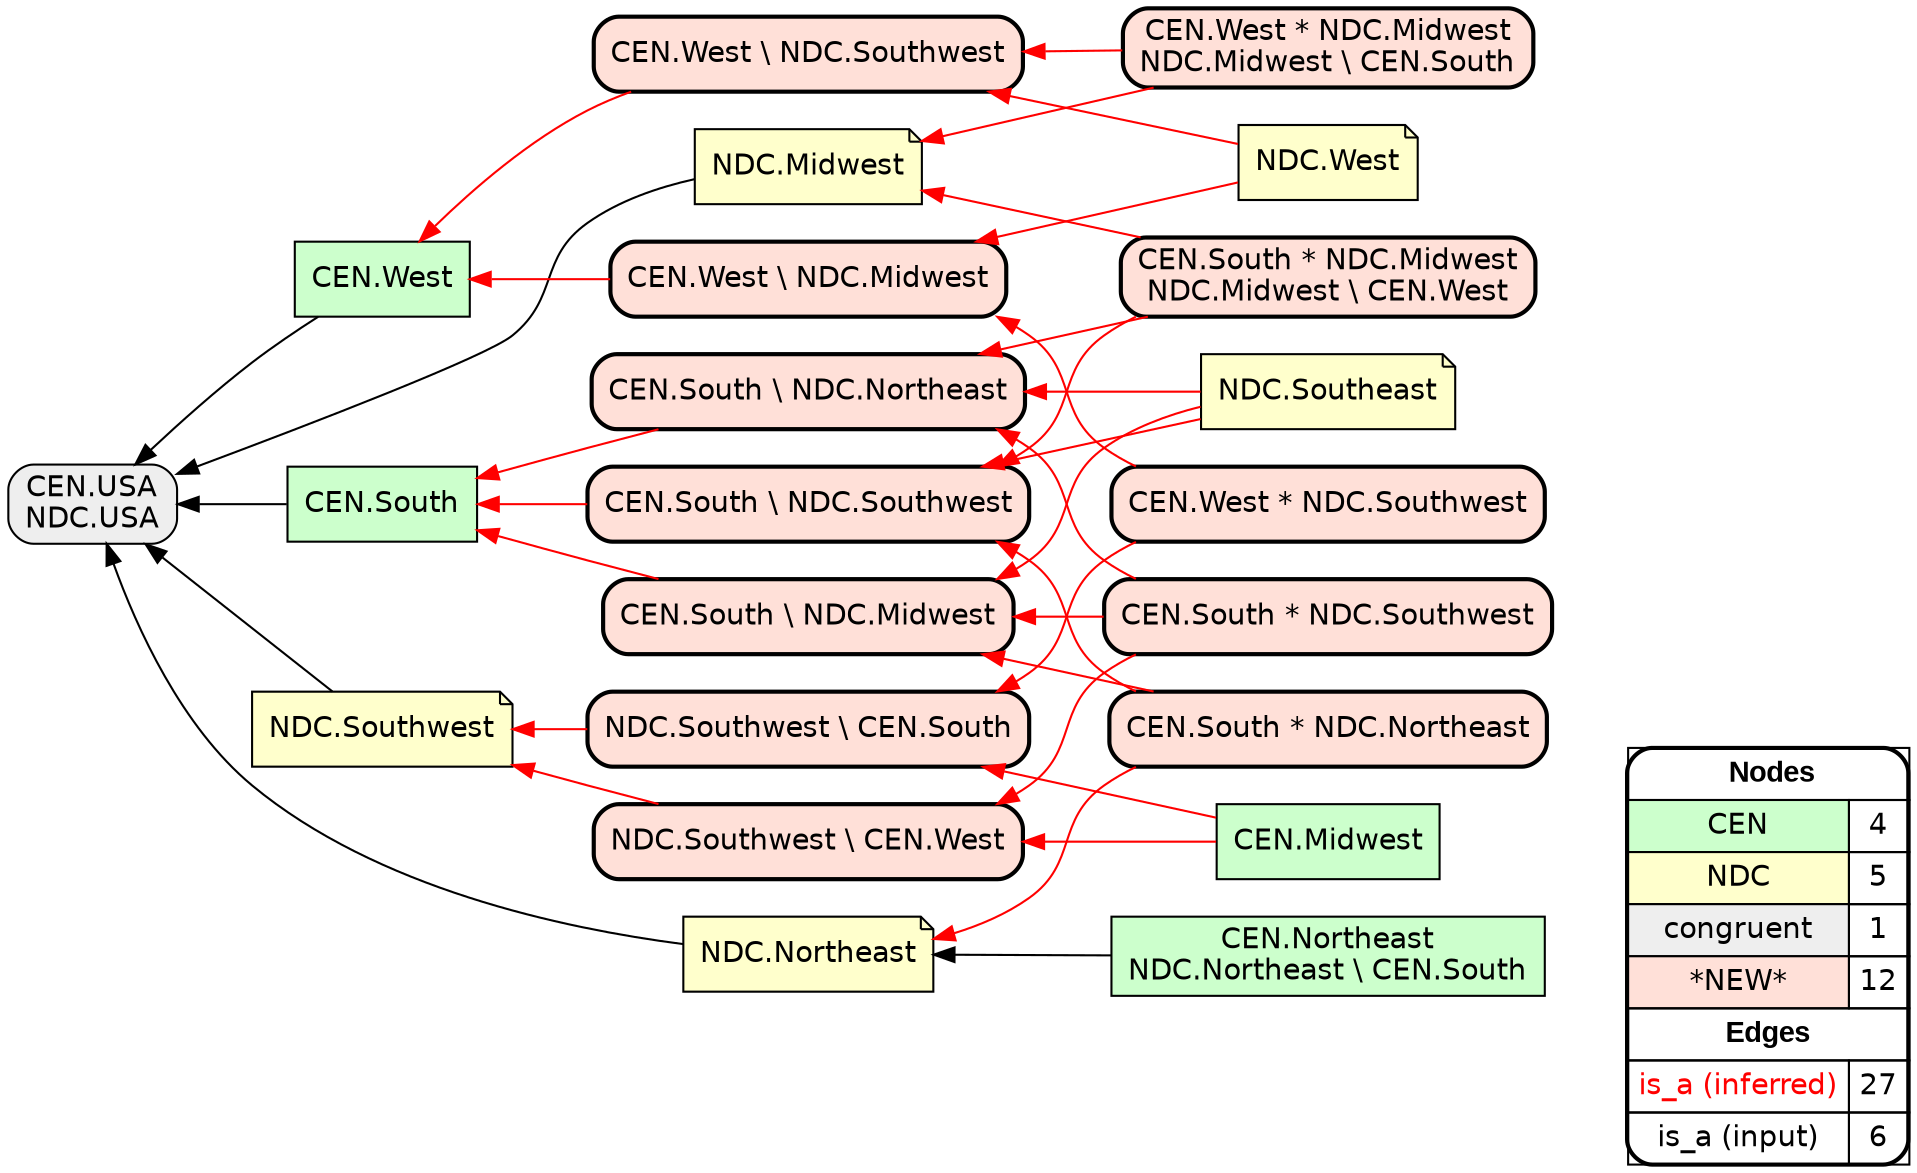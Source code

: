 digraph{
rankdir=RL
node[shape=box style=filled fillcolor="#CCFFCC" fontname="helvetica"] 
"CEN.Northeast\nNDC.Northeast \\ CEN.South"
"CEN.West"
"CEN.Midwest"
"CEN.South"
node[shape=note style=filled fillcolor="#FFFFCC" fontname="helvetica"] 
"NDC.Midwest"
"NDC.Southwest"
"NDC.West"
"NDC.Southeast"
"NDC.Northeast"
node[shape=box style="filled,rounded" fillcolor="#EEEEEE" fontname="helvetica"] 
"CEN.USA\nNDC.USA"
node[shape=box style="filled,rounded,bold" fillcolor="#FFE0D8" fontname="helvetica"] 
"CEN.West \\ NDC.Midwest"
"CEN.South \\ NDC.Southwest"
"CEN.South * NDC.Northeast"
"CEN.West * NDC.Midwest\nNDC.Midwest \\ CEN.South"
"CEN.South \\ NDC.Northeast"
"CEN.South * NDC.Midwest\nNDC.Midwest \\ CEN.West"
"CEN.West * NDC.Southwest"
"CEN.South \\ NDC.Midwest"
"NDC.Southwest \\ CEN.South"
"CEN.West \\ NDC.Southwest"
"NDC.Southwest \\ CEN.West"
"CEN.South * NDC.Southwest"
edge[arrowhead=normal style=dotted color="#000000" constraint=true penwidth=1]
edge[arrowhead=normal style=solid color="#FF0000" constraint=true penwidth=1]
"CEN.Midwest" -> "NDC.Southwest \\ CEN.West"
"CEN.South * NDC.Southwest" -> "CEN.South \\ NDC.Northeast"
"CEN.South * NDC.Midwest\nNDC.Midwest \\ CEN.West" -> "CEN.South \\ NDC.Southwest"
"CEN.South * NDC.Midwest\nNDC.Midwest \\ CEN.West" -> "NDC.Midwest"
"CEN.West \\ NDC.Southwest" -> "CEN.West"
"CEN.West * NDC.Midwest\nNDC.Midwest \\ CEN.South" -> "NDC.Midwest"
"NDC.Southeast" -> "CEN.South \\ NDC.Midwest"
"CEN.South * NDC.Southwest" -> "NDC.Southwest \\ CEN.West"
"NDC.Southeast" -> "CEN.South \\ NDC.Southwest"
"NDC.West" -> "CEN.West \\ NDC.Midwest"
"CEN.Midwest" -> "NDC.Southwest \\ CEN.South"
"NDC.West" -> "CEN.West \\ NDC.Southwest"
"CEN.South \\ NDC.Midwest" -> "CEN.South"
"CEN.South * NDC.Midwest\nNDC.Midwest \\ CEN.West" -> "CEN.South \\ NDC.Northeast"
"CEN.West * NDC.Southwest" -> "NDC.Southwest \\ CEN.South"
"CEN.South * NDC.Southwest" -> "CEN.South \\ NDC.Midwest"
"CEN.South \\ NDC.Southwest" -> "CEN.South"
"CEN.West \\ NDC.Midwest" -> "CEN.West"
"CEN.West * NDC.Southwest" -> "CEN.West \\ NDC.Midwest"
"NDC.Southwest \\ CEN.South" -> "NDC.Southwest"
"NDC.Southwest \\ CEN.West" -> "NDC.Southwest"
"CEN.West * NDC.Midwest\nNDC.Midwest \\ CEN.South" -> "CEN.West \\ NDC.Southwest"
"CEN.South * NDC.Northeast" -> "CEN.South \\ NDC.Midwest"
"CEN.South * NDC.Northeast" -> "CEN.South \\ NDC.Southwest"
"CEN.South * NDC.Northeast" -> "NDC.Northeast"
"CEN.South \\ NDC.Northeast" -> "CEN.South"
"NDC.Southeast" -> "CEN.South \\ NDC.Northeast"
edge[arrowhead=normal style=solid color="#000000" constraint=true penwidth=1]
"NDC.Northeast" -> "CEN.USA\nNDC.USA"
"NDC.Midwest" -> "CEN.USA\nNDC.USA"
"NDC.Southwest" -> "CEN.USA\nNDC.USA"
"CEN.West" -> "CEN.USA\nNDC.USA"
"CEN.South" -> "CEN.USA\nNDC.USA"
"CEN.Northeast\nNDC.Northeast \\ CEN.South" -> "NDC.Northeast"
node[shape=box] 
{rank=source Legend [fillcolor= white margin=0 label=< 
 <TABLE BORDER="0" CELLBORDER="1" CELLSPACING="0" CELLPADDING="4"> 
<TR> <TD COLSPAN="2"><font face="Arial Black"> Nodes</font></TD> </TR> 
<TR> 
 <TD bgcolor="#CCFFCC" fontname="helvetica">CEN</TD> 
 <TD>4</TD> 
 </TR> 
<TR> 
 <TD bgcolor="#FFFFCC" fontname="helvetica">NDC</TD> 
 <TD>5</TD> 
 </TR> 
<TR> 
 <TD bgcolor="#EEEEEE" fontname="helvetica">congruent</TD> 
 <TD>1</TD> 
 </TR> 
<TR> 
 <TD bgcolor="#FFE0D8" fontname="helvetica">*NEW*</TD> 
 <TD>12</TD> 
 </TR> 
<TR> <TD COLSPAN="2"><font face = "Arial Black"> Edges </font></TD> </TR> 
<TR> 
 <TD><font color ="#FF0000">is_a (inferred)</font></TD><TD>27</TD>
</TR>
<TR> 
 <TD><font color ="#000000">is_a (input)</font></TD><TD>6</TD>
</TR>
</TABLE> 
 >] } 
}